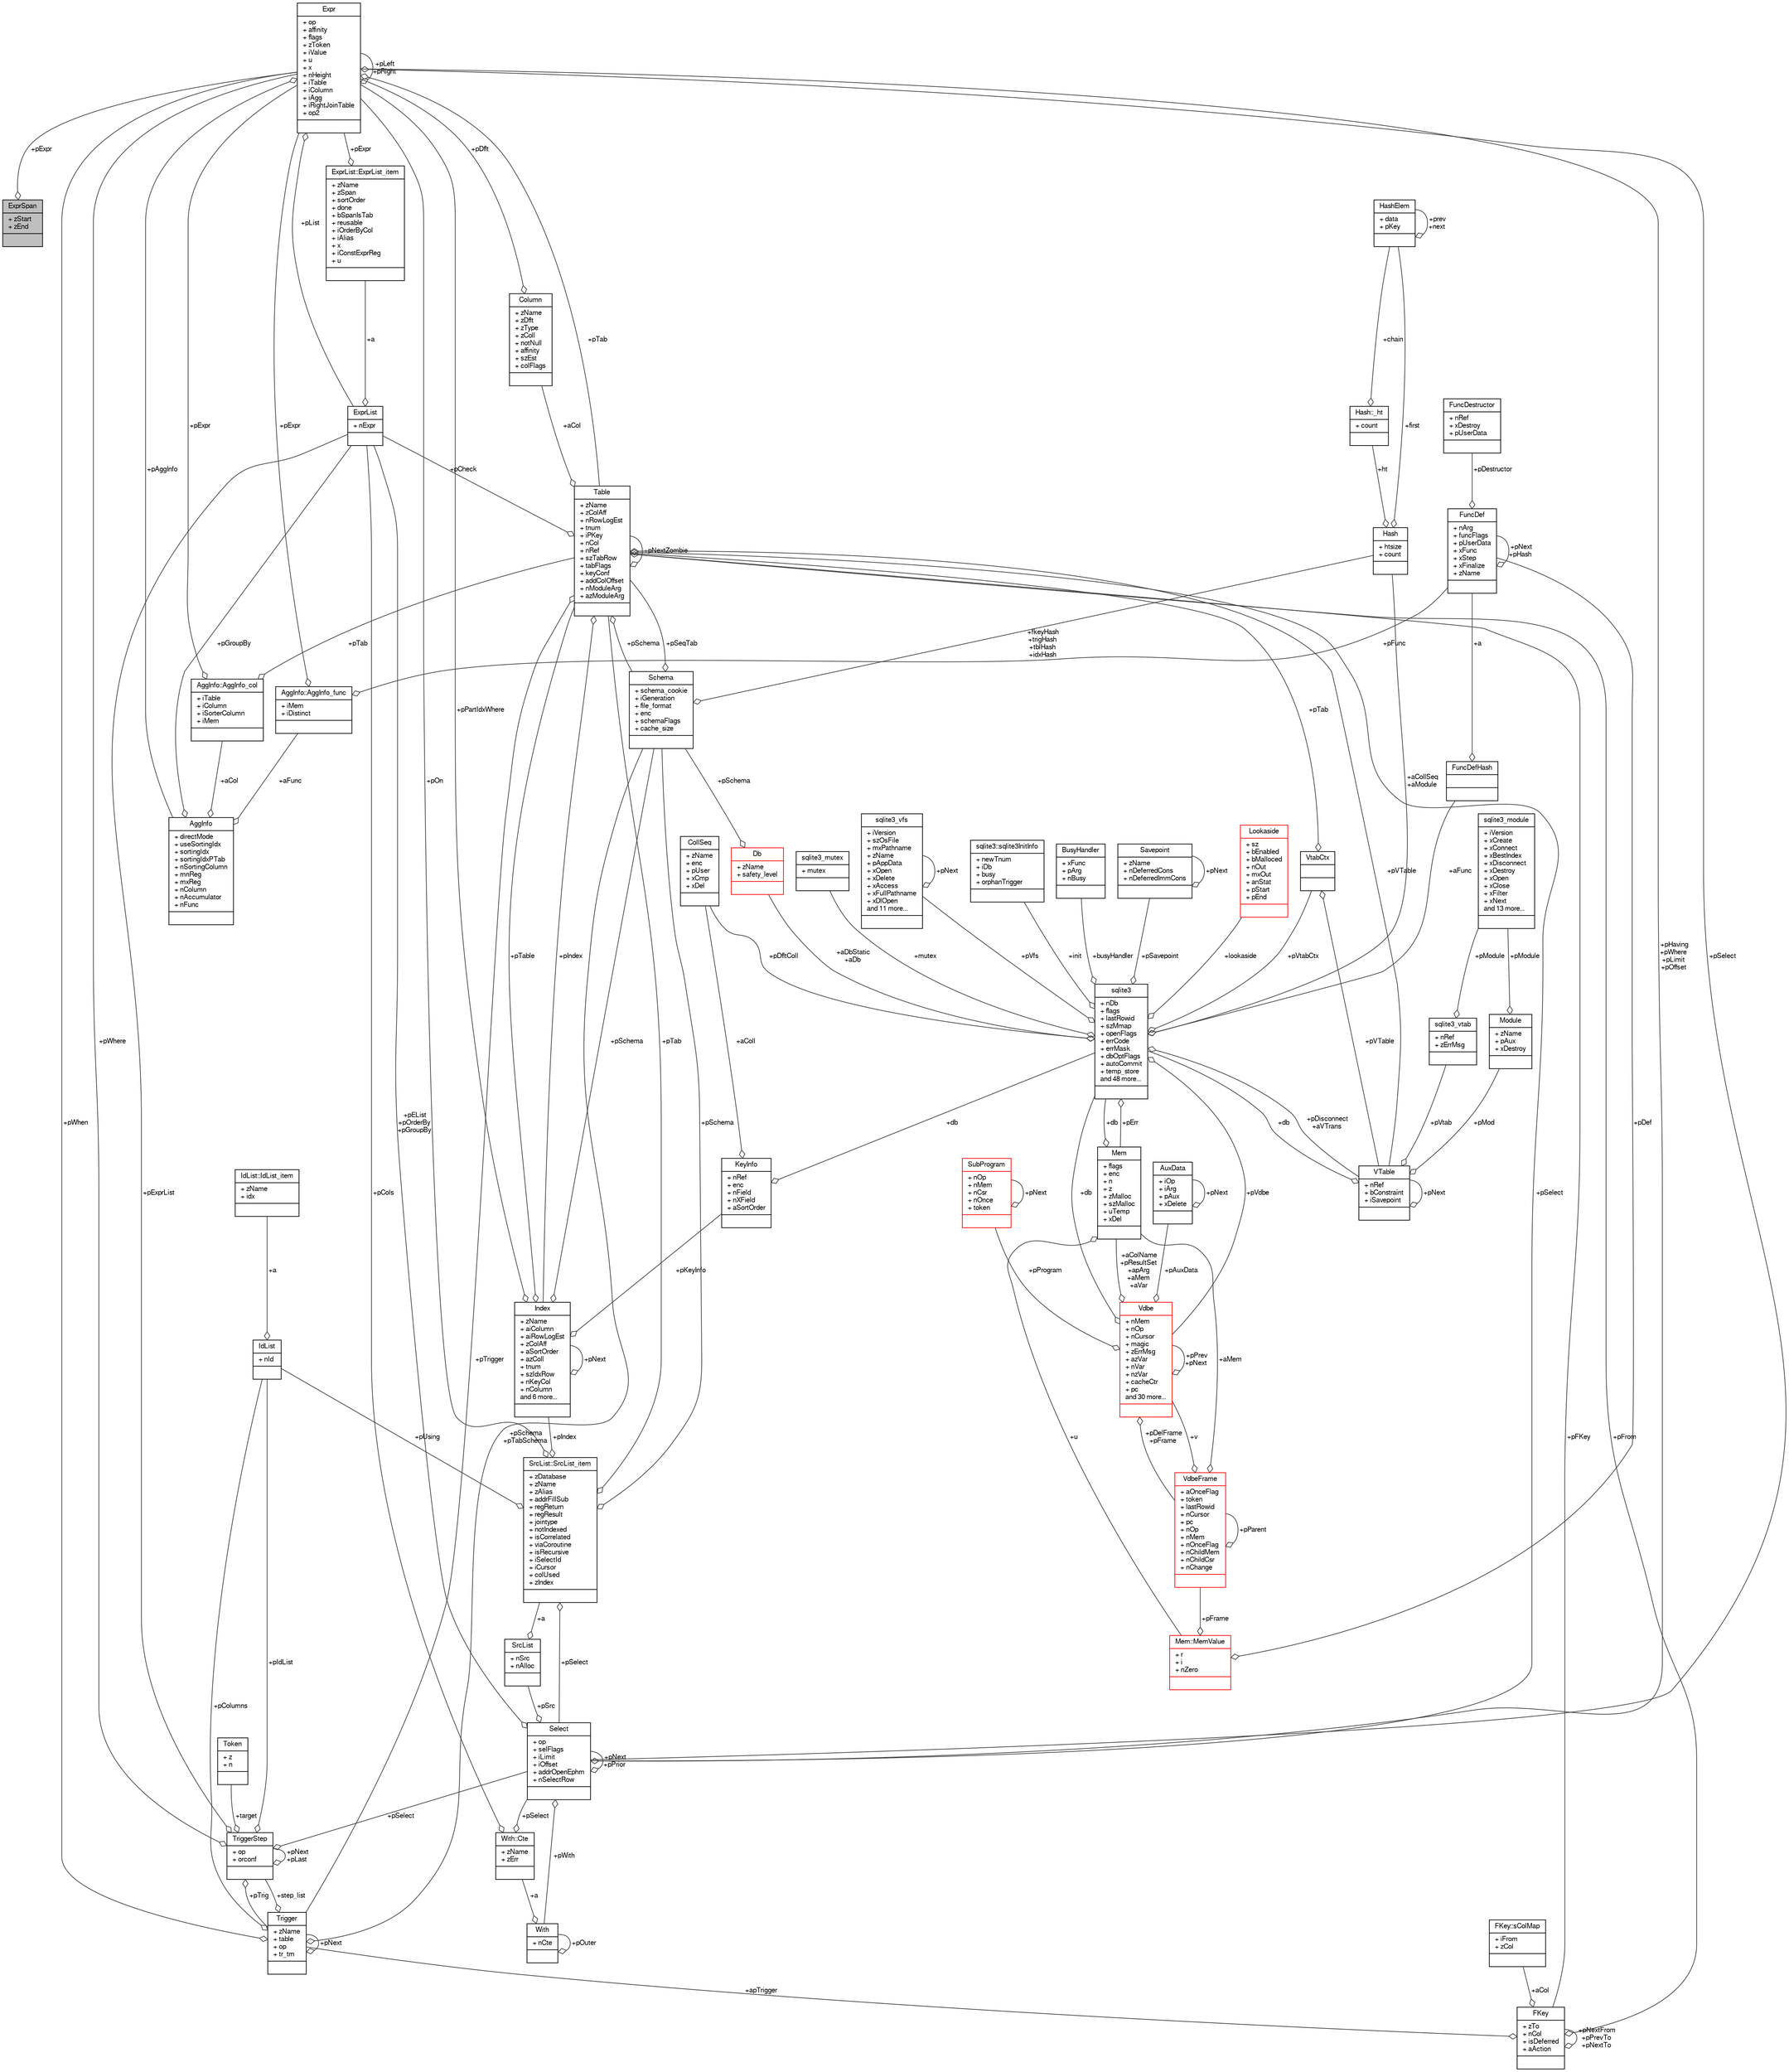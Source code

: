 digraph "ExprSpan"
{
  edge [fontname="FreeSans",fontsize="10",labelfontname="FreeSans",labelfontsize="10"];
  node [fontname="FreeSans",fontsize="10",shape=record];
  Node1 [label="{ExprSpan\n|+ zStart\l+ zEnd\l|}",height=0.2,width=0.4,color="black", fillcolor="grey75", style="filled", fontcolor="black"];
  Node2 -> Node1 [color="grey25",fontsize="10",style="solid",label=" +pExpr" ,arrowhead="odiamond",fontname="FreeSans"];
  Node2 [label="{Expr\n|+ op\l+ affinity\l+ flags\l+ zToken\l+ iValue\l+ u\l+ x\l+ nHeight\l+ iTable\l+ iColumn\l+ iAgg\l+ iRightJoinTable\l+ op2\l|}",height=0.2,width=0.4,color="black", fillcolor="white", style="filled",URL="$structExpr.html"];
  Node3 -> Node2 [color="grey25",fontsize="10",style="solid",label=" +pAggInfo" ,arrowhead="odiamond",fontname="FreeSans"];
  Node3 [label="{AggInfo\n|+ directMode\l+ useSortingIdx\l+ sortingIdx\l+ sortingIdxPTab\l+ nSortingColumn\l+ mnReg\l+ mxReg\l+ nColumn\l+ nAccumulator\l+ nFunc\l|}",height=0.2,width=0.4,color="black", fillcolor="white", style="filled",URL="$structAggInfo.html"];
  Node4 -> Node3 [color="grey25",fontsize="10",style="solid",label=" +aCol" ,arrowhead="odiamond",fontname="FreeSans"];
  Node4 [label="{AggInfo::AggInfo_col\n|+ iTable\l+ iColumn\l+ iSorterColumn\l+ iMem\l|}",height=0.2,width=0.4,color="black", fillcolor="white", style="filled",URL="$structAggInfo_1_1AggInfo__col.html"];
  Node2 -> Node4 [color="grey25",fontsize="10",style="solid",label=" +pExpr" ,arrowhead="odiamond",fontname="FreeSans"];
  Node5 -> Node4 [color="grey25",fontsize="10",style="solid",label=" +pTab" ,arrowhead="odiamond",fontname="FreeSans"];
  Node5 [label="{Table\n|+ zName\l+ zColAff\l+ nRowLogEst\l+ tnum\l+ iPKey\l+ nCol\l+ nRef\l+ szTabRow\l+ tabFlags\l+ keyConf\l+ addColOffset\l+ nModuleArg\l+ azModuleArg\l|}",height=0.2,width=0.4,color="black", fillcolor="white", style="filled",URL="$structTable.html"];
  Node6 -> Node5 [color="grey25",fontsize="10",style="solid",label=" +pSchema" ,arrowhead="odiamond",fontname="FreeSans"];
  Node6 [label="{Schema\n|+ schema_cookie\l+ iGeneration\l+ file_format\l+ enc\l+ schemaFlags\l+ cache_size\l|}",height=0.2,width=0.4,color="black", fillcolor="white", style="filled",URL="$structSchema.html"];
  Node5 -> Node6 [color="grey25",fontsize="10",style="solid",label=" +pSeqTab" ,arrowhead="odiamond",fontname="FreeSans"];
  Node7 -> Node6 [color="grey25",fontsize="10",style="solid",label=" +fkeyHash\n+trigHash\n+tblHash\n+idxHash" ,arrowhead="odiamond",fontname="FreeSans"];
  Node7 [label="{Hash\n|+ htsize\l+ count\l|}",height=0.2,width=0.4,color="black", fillcolor="white", style="filled",URL="$structHash.html"];
  Node8 -> Node7 [color="grey25",fontsize="10",style="solid",label=" +ht" ,arrowhead="odiamond",fontname="FreeSans"];
  Node8 [label="{Hash::_ht\n|+ count\l|}",height=0.2,width=0.4,color="black", fillcolor="white", style="filled",URL="$structHash_1_1__ht.html"];
  Node9 -> Node8 [color="grey25",fontsize="10",style="solid",label=" +chain" ,arrowhead="odiamond",fontname="FreeSans"];
  Node9 [label="{HashElem\n|+ data\l+ pKey\l|}",height=0.2,width=0.4,color="black", fillcolor="white", style="filled",URL="$structHashElem.html"];
  Node9 -> Node9 [color="grey25",fontsize="10",style="solid",label=" +prev\n+next" ,arrowhead="odiamond",fontname="FreeSans"];
  Node9 -> Node7 [color="grey25",fontsize="10",style="solid",label=" +first" ,arrowhead="odiamond",fontname="FreeSans"];
  Node10 -> Node5 [color="grey25",fontsize="10",style="solid",label=" +aCol" ,arrowhead="odiamond",fontname="FreeSans"];
  Node10 [label="{Column\n|+ zName\l+ zDflt\l+ zType\l+ zColl\l+ notNull\l+ affinity\l+ szEst\l+ colFlags\l|}",height=0.2,width=0.4,color="black", fillcolor="white", style="filled",URL="$structColumn.html"];
  Node2 -> Node10 [color="grey25",fontsize="10",style="solid",label=" +pDflt" ,arrowhead="odiamond",fontname="FreeSans"];
  Node11 -> Node5 [color="grey25",fontsize="10",style="solid",label=" +pFKey" ,arrowhead="odiamond",fontname="FreeSans"];
  Node11 [label="{FKey\n|+ zTo\l+ nCol\l+ isDeferred\l+ aAction\l|}",height=0.2,width=0.4,color="black", fillcolor="white", style="filled",URL="$structFKey.html"];
  Node12 -> Node11 [color="grey25",fontsize="10",style="solid",label=" +aCol" ,arrowhead="odiamond",fontname="FreeSans"];
  Node12 [label="{FKey::sColMap\n|+ iFrom\l+ zCol\l|}",height=0.2,width=0.4,color="black", fillcolor="white", style="filled",URL="$structFKey_1_1sColMap.html"];
  Node11 -> Node11 [color="grey25",fontsize="10",style="solid",label=" +pNextFrom\n+pPrevTo\n+pNextTo" ,arrowhead="odiamond",fontname="FreeSans"];
  Node5 -> Node11 [color="grey25",fontsize="10",style="solid",label=" +pFrom" ,arrowhead="odiamond",fontname="FreeSans"];
  Node13 -> Node11 [color="grey25",fontsize="10",style="solid",label=" +apTrigger" ,arrowhead="odiamond",fontname="FreeSans"];
  Node13 [label="{Trigger\n|+ zName\l+ table\l+ op\l+ tr_tm\l|}",height=0.2,width=0.4,color="black", fillcolor="white", style="filled",URL="$structTrigger.html"];
  Node14 -> Node13 [color="grey25",fontsize="10",style="solid",label=" +step_list" ,arrowhead="odiamond",fontname="FreeSans"];
  Node14 [label="{TriggerStep\n|+ op\l+ orconf\l|}",height=0.2,width=0.4,color="black", fillcolor="white", style="filled",URL="$structTriggerStep.html"];
  Node14 -> Node14 [color="grey25",fontsize="10",style="solid",label=" +pNext\n+pLast" ,arrowhead="odiamond",fontname="FreeSans"];
  Node2 -> Node14 [color="grey25",fontsize="10",style="solid",label=" +pWhere" ,arrowhead="odiamond",fontname="FreeSans"];
  Node15 -> Node14 [color="grey25",fontsize="10",style="solid",label=" +target" ,arrowhead="odiamond",fontname="FreeSans"];
  Node15 [label="{Token\n|+ z\l+ n\l|}",height=0.2,width=0.4,color="black", fillcolor="white", style="filled",URL="$structToken.html"];
  Node16 -> Node14 [color="grey25",fontsize="10",style="solid",label=" +pIdList" ,arrowhead="odiamond",fontname="FreeSans"];
  Node16 [label="{IdList\n|+ nId\l|}",height=0.2,width=0.4,color="black", fillcolor="white", style="filled",URL="$structIdList.html"];
  Node17 -> Node16 [color="grey25",fontsize="10",style="solid",label=" +a" ,arrowhead="odiamond",fontname="FreeSans"];
  Node17 [label="{IdList::IdList_item\n|+ zName\l+ idx\l|}",height=0.2,width=0.4,color="black", fillcolor="white", style="filled",URL="$structIdList_1_1IdList__item.html"];
  Node18 -> Node14 [color="grey25",fontsize="10",style="solid",label=" +pSelect" ,arrowhead="odiamond",fontname="FreeSans"];
  Node18 [label="{Select\n|+ op\l+ selFlags\l+ iLimit\l+ iOffset\l+ addrOpenEphm\l+ nSelectRow\l|}",height=0.2,width=0.4,color="black", fillcolor="white", style="filled",URL="$structSelect.html"];
  Node2 -> Node18 [color="grey25",fontsize="10",style="solid",label=" +pHaving\n+pWhere\n+pLimit\n+pOffset" ,arrowhead="odiamond",fontname="FreeSans"];
  Node19 -> Node18 [color="grey25",fontsize="10",style="solid",label=" +pWith" ,arrowhead="odiamond",fontname="FreeSans"];
  Node19 [label="{With\n|+ nCte\l|}",height=0.2,width=0.4,color="black", fillcolor="white", style="filled",URL="$structWith.html"];
  Node20 -> Node19 [color="grey25",fontsize="10",style="solid",label=" +a" ,arrowhead="odiamond",fontname="FreeSans"];
  Node20 [label="{With::Cte\n|+ zName\l+ zErr\l|}",height=0.2,width=0.4,color="black", fillcolor="white", style="filled",URL="$structWith_1_1Cte.html"];
  Node18 -> Node20 [color="grey25",fontsize="10",style="solid",label=" +pSelect" ,arrowhead="odiamond",fontname="FreeSans"];
  Node21 -> Node20 [color="grey25",fontsize="10",style="solid",label=" +pCols" ,arrowhead="odiamond",fontname="FreeSans"];
  Node21 [label="{ExprList\n|+ nExpr\l|}",height=0.2,width=0.4,color="black", fillcolor="white", style="filled",URL="$structExprList.html"];
  Node22 -> Node21 [color="grey25",fontsize="10",style="solid",label=" +a" ,arrowhead="odiamond",fontname="FreeSans"];
  Node22 [label="{ExprList::ExprList_item\n|+ zName\l+ zSpan\l+ sortOrder\l+ done\l+ bSpanIsTab\l+ reusable\l+ iOrderByCol\l+ iAlias\l+ x\l+ iConstExprReg\l+ u\l|}",height=0.2,width=0.4,color="black", fillcolor="white", style="filled",URL="$structExprList_1_1ExprList__item.html"];
  Node2 -> Node22 [color="grey25",fontsize="10",style="solid",label=" +pExpr" ,arrowhead="odiamond",fontname="FreeSans"];
  Node19 -> Node19 [color="grey25",fontsize="10",style="solid",label=" +pOuter" ,arrowhead="odiamond",fontname="FreeSans"];
  Node18 -> Node18 [color="grey25",fontsize="10",style="solid",label=" +pNext\n+pPrior" ,arrowhead="odiamond",fontname="FreeSans"];
  Node23 -> Node18 [color="grey25",fontsize="10",style="solid",label=" +pSrc" ,arrowhead="odiamond",fontname="FreeSans"];
  Node23 [label="{SrcList\n|+ nSrc\l+ nAlloc\l|}",height=0.2,width=0.4,color="black", fillcolor="white", style="filled",URL="$structSrcList.html"];
  Node24 -> Node23 [color="grey25",fontsize="10",style="solid",label=" +a" ,arrowhead="odiamond",fontname="FreeSans"];
  Node24 [label="{SrcList::SrcList_item\n|+ zDatabase\l+ zName\l+ zAlias\l+ addrFillSub\l+ regReturn\l+ regResult\l+ jointype\l+ notIndexed\l+ isCorrelated\l+ viaCoroutine\l+ isRecursive\l+ iSelectId\l+ iCursor\l+ colUsed\l+ zIndex\l|}",height=0.2,width=0.4,color="black", fillcolor="white", style="filled",URL="$structSrcList_1_1SrcList__item.html"];
  Node6 -> Node24 [color="grey25",fontsize="10",style="solid",label=" +pSchema" ,arrowhead="odiamond",fontname="FreeSans"];
  Node2 -> Node24 [color="grey25",fontsize="10",style="solid",label=" +pOn" ,arrowhead="odiamond",fontname="FreeSans"];
  Node16 -> Node24 [color="grey25",fontsize="10",style="solid",label=" +pUsing" ,arrowhead="odiamond",fontname="FreeSans"];
  Node5 -> Node24 [color="grey25",fontsize="10",style="solid",label=" +pTab" ,arrowhead="odiamond",fontname="FreeSans"];
  Node18 -> Node24 [color="grey25",fontsize="10",style="solid",label=" +pSelect" ,arrowhead="odiamond",fontname="FreeSans"];
  Node25 -> Node24 [color="grey25",fontsize="10",style="solid",label=" +pIndex" ,arrowhead="odiamond",fontname="FreeSans"];
  Node25 [label="{Index\n|+ zName\l+ aiColumn\l+ aiRowLogEst\l+ zColAff\l+ aSortOrder\l+ azColl\l+ tnum\l+ szIdxRow\l+ nKeyCol\l+ nColumn\land 6 more...\l|}",height=0.2,width=0.4,color="black", fillcolor="white", style="filled",URL="$structIndex.html"];
  Node6 -> Node25 [color="grey25",fontsize="10",style="solid",label=" +pSchema" ,arrowhead="odiamond",fontname="FreeSans"];
  Node2 -> Node25 [color="grey25",fontsize="10",style="solid",label=" +pPartIdxWhere" ,arrowhead="odiamond",fontname="FreeSans"];
  Node5 -> Node25 [color="grey25",fontsize="10",style="solid",label=" +pTable" ,arrowhead="odiamond",fontname="FreeSans"];
  Node26 -> Node25 [color="grey25",fontsize="10",style="solid",label=" +pKeyInfo" ,arrowhead="odiamond",fontname="FreeSans"];
  Node26 [label="{KeyInfo\n|+ nRef\l+ enc\l+ nField\l+ nXField\l+ aSortOrder\l|}",height=0.2,width=0.4,color="black", fillcolor="white", style="filled",URL="$structKeyInfo.html"];
  Node27 -> Node26 [color="grey25",fontsize="10",style="solid",label=" +db" ,arrowhead="odiamond",fontname="FreeSans"];
  Node27 [label="{sqlite3\n|+ nDb\l+ flags\l+ lastRowid\l+ szMmap\l+ openFlags\l+ errCode\l+ errMask\l+ dbOptFlags\l+ autoCommit\l+ temp_store\land 48 more...\l|}",height=0.2,width=0.4,color="black", fillcolor="white", style="filled",URL="$structsqlite3.html"];
  Node28 -> Node27 [color="grey25",fontsize="10",style="solid",label=" +pErr" ,arrowhead="odiamond",fontname="FreeSans"];
  Node28 [label="{Mem\n|+ flags\l+ enc\l+ n\l+ z\l+ zMalloc\l+ szMalloc\l+ uTemp\l+ xDel\l|}",height=0.2,width=0.4,color="black", fillcolor="white", style="filled",URL="$structMem.html"];
  Node29 -> Node28 [color="grey25",fontsize="10",style="solid",label=" +u" ,arrowhead="odiamond",fontname="FreeSans"];
  Node29 [label="{Mem::MemValue\n|+ r\l+ i\l+ nZero\l|}",height=0.2,width=0.4,color="red", fillcolor="white", style="filled",URL="$unionMem_1_1MemValue.html"];
  Node30 -> Node29 [color="grey25",fontsize="10",style="solid",label=" +pFrame" ,arrowhead="odiamond",fontname="FreeSans"];
  Node30 [label="{VdbeFrame\n|+ aOnceFlag\l+ token\l+ lastRowid\l+ nCursor\l+ pc\l+ nOp\l+ nMem\l+ nOnceFlag\l+ nChildMem\l+ nChildCsr\l+ nChange\l|}",height=0.2,width=0.4,color="red", fillcolor="white", style="filled",URL="$structVdbeFrame.html"];
  Node28 -> Node30 [color="grey25",fontsize="10",style="solid",label=" +aMem" ,arrowhead="odiamond",fontname="FreeSans"];
  Node31 -> Node30 [color="grey25",fontsize="10",style="solid",label=" +v" ,arrowhead="odiamond",fontname="FreeSans"];
  Node31 [label="{Vdbe\n|+ nMem\l+ nOp\l+ nCursor\l+ magic\l+ zErrMsg\l+ azVar\l+ nVar\l+ nzVar\l+ cacheCtr\l+ pc\land 30 more...\l|}",height=0.2,width=0.4,color="red", fillcolor="white", style="filled",URL="$structVdbe.html"];
  Node31 -> Node31 [color="grey25",fontsize="10",style="solid",label=" +pPrev\n+pNext" ,arrowhead="odiamond",fontname="FreeSans"];
  Node28 -> Node31 [color="grey25",fontsize="10",style="solid",label=" +aColName\n+pResultSet\n+apArg\n+aMem\n+aVar" ,arrowhead="odiamond",fontname="FreeSans"];
  Node27 -> Node31 [color="grey25",fontsize="10",style="solid",label=" +db" ,arrowhead="odiamond",fontname="FreeSans"];
  Node30 -> Node31 [color="grey25",fontsize="10",style="solid",label=" +pDelFrame\n+pFrame" ,arrowhead="odiamond",fontname="FreeSans"];
  Node32 -> Node31 [color="grey25",fontsize="10",style="solid",label=" +pAuxData" ,arrowhead="odiamond",fontname="FreeSans"];
  Node32 [label="{AuxData\n|+ iOp\l+ iArg\l+ pAux\l+ xDelete\l|}",height=0.2,width=0.4,color="black", fillcolor="white", style="filled",URL="$structAuxData.html"];
  Node32 -> Node32 [color="grey25",fontsize="10",style="solid",label=" +pNext" ,arrowhead="odiamond",fontname="FreeSans"];
  Node33 -> Node31 [color="grey25",fontsize="10",style="solid",label=" +pProgram" ,arrowhead="odiamond",fontname="FreeSans"];
  Node33 [label="{SubProgram\n|+ nOp\l+ nMem\l+ nCsr\l+ nOnce\l+ token\l|}",height=0.2,width=0.4,color="red", fillcolor="white", style="filled",URL="$structSubProgram.html"];
  Node33 -> Node33 [color="grey25",fontsize="10",style="solid",label=" +pNext" ,arrowhead="odiamond",fontname="FreeSans"];
  Node30 -> Node30 [color="grey25",fontsize="10",style="solid",label=" +pParent" ,arrowhead="odiamond",fontname="FreeSans"];
  Node40 -> Node29 [color="grey25",fontsize="10",style="solid",label=" +pDef" ,arrowhead="odiamond",fontname="FreeSans"];
  Node40 [label="{FuncDef\n|+ nArg\l+ funcFlags\l+ pUserData\l+ xFunc\l+ xStep\l+ xFinalize\l+ zName\l|}",height=0.2,width=0.4,color="black", fillcolor="white", style="filled",URL="$structFuncDef.html"];
  Node41 -> Node40 [color="grey25",fontsize="10",style="solid",label=" +pDestructor" ,arrowhead="odiamond",fontname="FreeSans"];
  Node41 [label="{FuncDestructor\n|+ nRef\l+ xDestroy\l+ pUserData\l|}",height=0.2,width=0.4,color="black", fillcolor="white", style="filled",URL="$structFuncDestructor.html"];
  Node40 -> Node40 [color="grey25",fontsize="10",style="solid",label=" +pNext\n+pHash" ,arrowhead="odiamond",fontname="FreeSans"];
  Node27 -> Node28 [color="grey25",fontsize="10",style="solid",label=" +db" ,arrowhead="odiamond",fontname="FreeSans"];
  Node31 -> Node27 [color="grey25",fontsize="10",style="solid",label=" +pVdbe" ,arrowhead="odiamond",fontname="FreeSans"];
  Node81 -> Node27 [color="grey25",fontsize="10",style="solid",label=" +pSavepoint" ,arrowhead="odiamond",fontname="FreeSans"];
  Node81 [label="{Savepoint\n|+ zName\l+ nDeferredCons\l+ nDeferredImmCons\l|}",height=0.2,width=0.4,color="black", fillcolor="white", style="filled",URL="$structSavepoint.html"];
  Node81 -> Node81 [color="grey25",fontsize="10",style="solid",label=" +pNext" ,arrowhead="odiamond",fontname="FreeSans"];
  Node82 -> Node27 [color="grey25",fontsize="10",style="solid",label=" +aFunc" ,arrowhead="odiamond",fontname="FreeSans"];
  Node82 [label="{FuncDefHash\n||}",height=0.2,width=0.4,color="black", fillcolor="white", style="filled",URL="$structFuncDefHash.html"];
  Node40 -> Node82 [color="grey25",fontsize="10",style="solid",label=" +a" ,arrowhead="odiamond",fontname="FreeSans"];
  Node83 -> Node27 [color="grey25",fontsize="10",style="solid",label=" +lookaside" ,arrowhead="odiamond",fontname="FreeSans"];
  Node83 [label="{Lookaside\n|+ sz\l+ bEnabled\l+ bMalloced\l+ nOut\l+ mxOut\l+ anStat\l+ pStart\l+ pEnd\l|}",height=0.2,width=0.4,color="red", fillcolor="white", style="filled",URL="$structLookaside.html"];
  Node47 -> Node27 [color="grey25",fontsize="10",style="solid",label=" +mutex" ,arrowhead="odiamond",fontname="FreeSans"];
  Node47 [label="{sqlite3_mutex\n|+ mutex\l|}",height=0.2,width=0.4,color="black", fillcolor="white", style="filled",URL="$structsqlite3__mutex.html"];
  Node58 -> Node27 [color="grey25",fontsize="10",style="solid",label=" +pVfs" ,arrowhead="odiamond",fontname="FreeSans"];
  Node58 [label="{sqlite3_vfs\n|+ iVersion\l+ szOsFile\l+ mxPathname\l+ zName\l+ pAppData\l+ xOpen\l+ xDelete\l+ xAccess\l+ xFullPathname\l+ xDlOpen\land 11 more...\l|}",height=0.2,width=0.4,color="black", fillcolor="white", style="filled",URL="$structsqlite3__vfs.html"];
  Node58 -> Node58 [color="grey25",fontsize="10",style="solid",label=" +pNext" ,arrowhead="odiamond",fontname="FreeSans"];
  Node85 -> Node27 [color="grey25",fontsize="10",style="solid",label=" +init" ,arrowhead="odiamond",fontname="FreeSans"];
  Node85 [label="{sqlite3::sqlite3InitInfo\n|+ newTnum\l+ iDb\l+ busy\l+ orphanTrigger\l|}",height=0.2,width=0.4,color="black", fillcolor="white", style="filled",URL="$structsqlite3_1_1sqlite3InitInfo.html"];
  Node86 -> Node27 [color="grey25",fontsize="10",style="solid",label=" +busyHandler" ,arrowhead="odiamond",fontname="FreeSans"];
  Node86 [label="{BusyHandler\n|+ xFunc\l+ pArg\l+ nBusy\l|}",height=0.2,width=0.4,color="black", fillcolor="white", style="filled",URL="$structBusyHandler.html"];
  Node87 -> Node27 [color="grey25",fontsize="10",style="solid",label=" +pVtabCtx" ,arrowhead="odiamond",fontname="FreeSans"];
  Node87 [label="{VtabCtx\n||}",height=0.2,width=0.4,color="black", fillcolor="white", style="filled",URL="$structVtabCtx.html"];
  Node36 -> Node87 [color="grey25",fontsize="10",style="solid",label=" +pVTable" ,arrowhead="odiamond",fontname="FreeSans"];
  Node36 [label="{VTable\n|+ nRef\l+ bConstraint\l+ iSavepoint\l|}",height=0.2,width=0.4,color="black", fillcolor="white", style="filled",URL="$structVTable.html"];
  Node27 -> Node36 [color="grey25",fontsize="10",style="solid",label=" +db" ,arrowhead="odiamond",fontname="FreeSans"];
  Node36 -> Node36 [color="grey25",fontsize="10",style="solid",label=" +pNext" ,arrowhead="odiamond",fontname="FreeSans"];
  Node37 -> Node36 [color="grey25",fontsize="10",style="solid",label=" +pMod" ,arrowhead="odiamond",fontname="FreeSans"];
  Node37 [label="{Module\n|+ zName\l+ pAux\l+ xDestroy\l|}",height=0.2,width=0.4,color="black", fillcolor="white", style="filled",URL="$structModule.html"];
  Node38 -> Node37 [color="grey25",fontsize="10",style="solid",label=" +pModule" ,arrowhead="odiamond",fontname="FreeSans"];
  Node38 [label="{sqlite3_module\n|+ iVersion\l+ xCreate\l+ xConnect\l+ xBestIndex\l+ xDisconnect\l+ xDestroy\l+ xOpen\l+ xClose\l+ xFilter\l+ xNext\land 13 more...\l|}",height=0.2,width=0.4,color="black", fillcolor="white", style="filled",URL="$structsqlite3__module.html"];
  Node39 -> Node36 [color="grey25",fontsize="10",style="solid",label=" +pVtab" ,arrowhead="odiamond",fontname="FreeSans"];
  Node39 [label="{sqlite3_vtab\n|+ nRef\l+ zErrMsg\l|}",height=0.2,width=0.4,color="black", fillcolor="white", style="filled",URL="$structsqlite3__vtab.html"];
  Node38 -> Node39 [color="grey25",fontsize="10",style="solid",label=" +pModule" ,arrowhead="odiamond",fontname="FreeSans"];
  Node5 -> Node87 [color="grey25",fontsize="10",style="solid",label=" +pTab" ,arrowhead="odiamond",fontname="FreeSans"];
  Node35 -> Node27 [color="grey25",fontsize="10",style="solid",label=" +pDfltColl" ,arrowhead="odiamond",fontname="FreeSans"];
  Node35 [label="{CollSeq\n|+ zName\l+ enc\l+ pUser\l+ xCmp\l+ xDel\l|}",height=0.2,width=0.4,color="black", fillcolor="white", style="filled",URL="$structCollSeq.html"];
  Node36 -> Node27 [color="grey25",fontsize="10",style="solid",label=" +pDisconnect\n+aVTrans" ,arrowhead="odiamond",fontname="FreeSans"];
  Node88 -> Node27 [color="grey25",fontsize="10",style="solid",label=" +aDbStatic\n+aDb" ,arrowhead="odiamond",fontname="FreeSans"];
  Node88 [label="{Db\n|+ zName\l+ safety_level\l|}",height=0.2,width=0.4,color="red", fillcolor="white", style="filled",URL="$structDb.html"];
  Node6 -> Node88 [color="grey25",fontsize="10",style="solid",label=" +pSchema" ,arrowhead="odiamond",fontname="FreeSans"];
  Node7 -> Node27 [color="grey25",fontsize="10",style="solid",label=" +aCollSeq\n+aModule" ,arrowhead="odiamond",fontname="FreeSans"];
  Node35 -> Node26 [color="grey25",fontsize="10",style="solid",label=" +aColl" ,arrowhead="odiamond",fontname="FreeSans"];
  Node25 -> Node25 [color="grey25",fontsize="10",style="solid",label=" +pNext" ,arrowhead="odiamond",fontname="FreeSans"];
  Node21 -> Node18 [color="grey25",fontsize="10",style="solid",label=" +pEList\n+pOrderBy\n+pGroupBy" ,arrowhead="odiamond",fontname="FreeSans"];
  Node13 -> Node14 [color="grey25",fontsize="10",style="solid",label=" +pTrig" ,arrowhead="odiamond",fontname="FreeSans"];
  Node21 -> Node14 [color="grey25",fontsize="10",style="solid",label=" +pExprList" ,arrowhead="odiamond",fontname="FreeSans"];
  Node6 -> Node13 [color="grey25",fontsize="10",style="solid",label=" +pSchema\n+pTabSchema" ,arrowhead="odiamond",fontname="FreeSans"];
  Node2 -> Node13 [color="grey25",fontsize="10",style="solid",label=" +pWhen" ,arrowhead="odiamond",fontname="FreeSans"];
  Node16 -> Node13 [color="grey25",fontsize="10",style="solid",label=" +pColumns" ,arrowhead="odiamond",fontname="FreeSans"];
  Node13 -> Node13 [color="grey25",fontsize="10",style="solid",label=" +pNext" ,arrowhead="odiamond",fontname="FreeSans"];
  Node36 -> Node5 [color="grey25",fontsize="10",style="solid",label=" +pVTable" ,arrowhead="odiamond",fontname="FreeSans"];
  Node5 -> Node5 [color="grey25",fontsize="10",style="solid",label=" +pNextZombie" ,arrowhead="odiamond",fontname="FreeSans"];
  Node13 -> Node5 [color="grey25",fontsize="10",style="solid",label=" +pTrigger" ,arrowhead="odiamond",fontname="FreeSans"];
  Node18 -> Node5 [color="grey25",fontsize="10",style="solid",label=" +pSelect" ,arrowhead="odiamond",fontname="FreeSans"];
  Node21 -> Node5 [color="grey25",fontsize="10",style="solid",label=" +pCheck" ,arrowhead="odiamond",fontname="FreeSans"];
  Node25 -> Node5 [color="grey25",fontsize="10",style="solid",label=" +pIndex" ,arrowhead="odiamond",fontname="FreeSans"];
  Node89 -> Node3 [color="grey25",fontsize="10",style="solid",label=" +aFunc" ,arrowhead="odiamond",fontname="FreeSans"];
  Node89 [label="{AggInfo::AggInfo_func\n|+ iMem\l+ iDistinct\l|}",height=0.2,width=0.4,color="black", fillcolor="white", style="filled",URL="$structAggInfo_1_1AggInfo__func.html"];
  Node2 -> Node89 [color="grey25",fontsize="10",style="solid",label=" +pExpr" ,arrowhead="odiamond",fontname="FreeSans"];
  Node40 -> Node89 [color="grey25",fontsize="10",style="solid",label=" +pFunc" ,arrowhead="odiamond",fontname="FreeSans"];
  Node21 -> Node3 [color="grey25",fontsize="10",style="solid",label=" +pGroupBy" ,arrowhead="odiamond",fontname="FreeSans"];
  Node2 -> Node2 [color="grey25",fontsize="10",style="solid",label=" +pLeft\n+pRight" ,arrowhead="odiamond",fontname="FreeSans"];
  Node5 -> Node2 [color="grey25",fontsize="10",style="solid",label=" +pTab" ,arrowhead="odiamond",fontname="FreeSans"];
  Node18 -> Node2 [color="grey25",fontsize="10",style="solid",label=" +pSelect" ,arrowhead="odiamond",fontname="FreeSans"];
  Node21 -> Node2 [color="grey25",fontsize="10",style="solid",label=" +pList" ,arrowhead="odiamond",fontname="FreeSans"];
}
